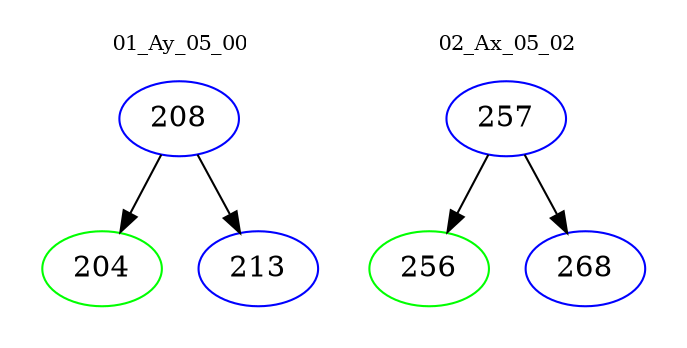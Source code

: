 digraph{
subgraph cluster_0 {
color = white
label = "01_Ay_05_00";
fontsize=10;
T0_208 [label="208", color="blue"]
T0_208 -> T0_204 [color="black"]
T0_204 [label="204", color="green"]
T0_208 -> T0_213 [color="black"]
T0_213 [label="213", color="blue"]
}
subgraph cluster_1 {
color = white
label = "02_Ax_05_02";
fontsize=10;
T1_257 [label="257", color="blue"]
T1_257 -> T1_256 [color="black"]
T1_256 [label="256", color="green"]
T1_257 -> T1_268 [color="black"]
T1_268 [label="268", color="blue"]
}
}
